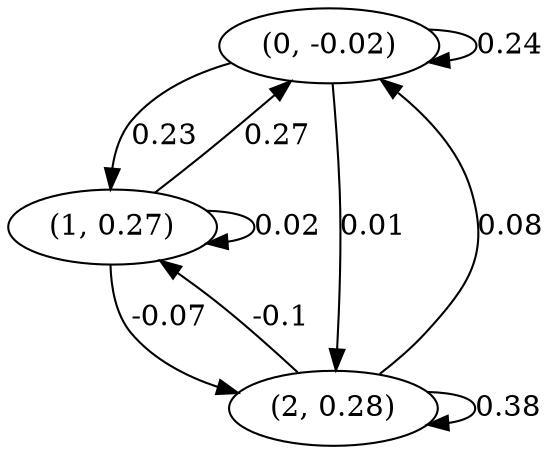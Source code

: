 digraph {
    0 [ label = "(0, -0.02)" ]
    1 [ label = "(1, 0.27)" ]
    2 [ label = "(2, 0.28)" ]
    0 -> 0 [ label = "0.24" ]
    1 -> 1 [ label = "0.02" ]
    2 -> 2 [ label = "0.38" ]
    1 -> 0 [ label = "0.27" ]
    2 -> 0 [ label = "0.08" ]
    0 -> 1 [ label = "0.23" ]
    2 -> 1 [ label = "-0.1" ]
    0 -> 2 [ label = "0.01" ]
    1 -> 2 [ label = "-0.07" ]
}


